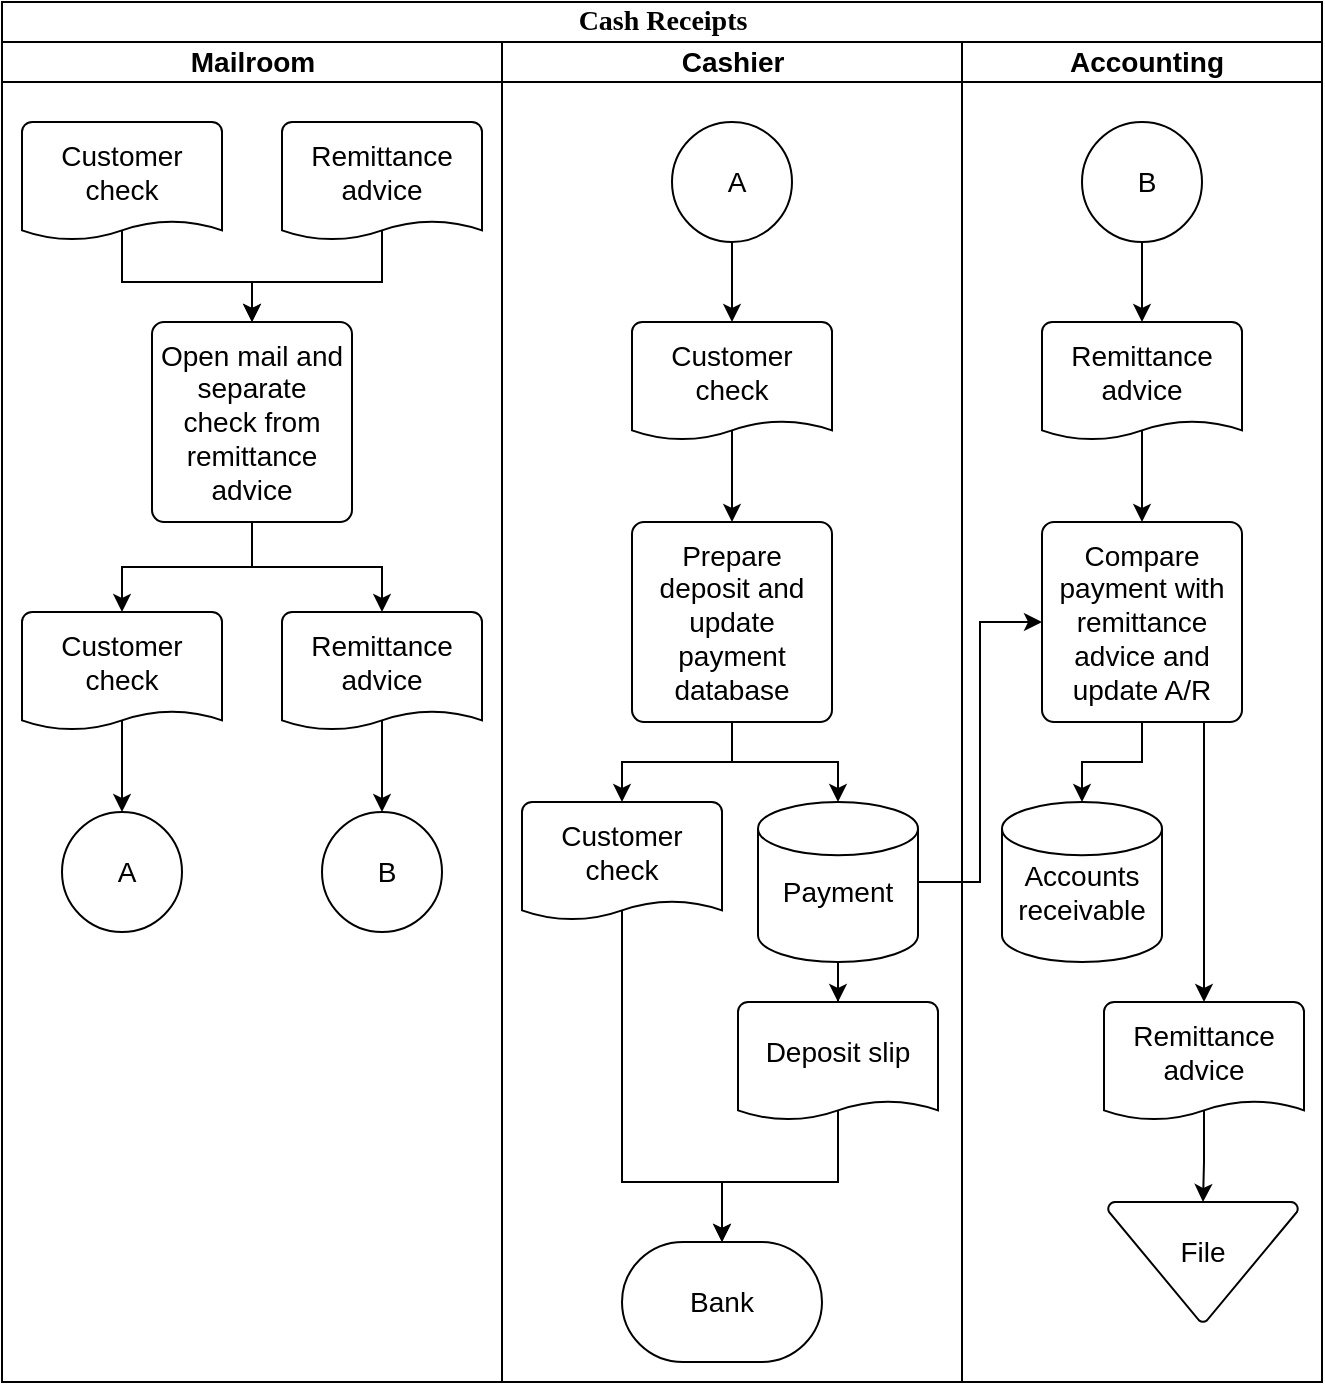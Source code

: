 <mxfile userAgent="Mozilla/5.0 (X11; CrOS x86_64 9202.64.2) AppleWebKit/537.36 (KHTML, like Gecko) Chrome/57.0.299.146 Safari/537.36" version="6.7.11" editor="www.draw.io" type="device"><diagram name="Page-1" id="25cb52ac-6871-4d08-3e32-5e75873fa4ba"><mxGraphModel dx="824" dy="418" grid="1" gridSize="10" guides="1" tooltips="1" connect="1" arrows="1" fold="1" page="1" pageScale="1" pageWidth="1100" pageHeight="850" background="#ffffff" math="0" shadow="0"><root><mxCell id="0"/><mxCell id="1" parent="0"/><mxCell id="77e6c97f196da883-1" value="Cash Receipts" style="swimlane;html=1;childLayout=stackLayout;startSize=20;rounded=0;shadow=0;labelBackgroundColor=none;strokeColor=#000000;strokeWidth=1;fillColor=none;fontFamily=Verdana;fontSize=14;fontColor=#000000;align=center;" parent="1" vertex="1"><mxGeometry x="70" y="40" width="660" height="690" as="geometry"/></mxCell><mxCell id="77e6c97f196da883-2" value="Mailroom" style="swimlane;html=1;startSize=20;fontSize=14;fillColor=none;" parent="77e6c97f196da883-1" vertex="1"><mxGeometry y="20" width="250" height="670" as="geometry"/></mxCell><mxCell id="6" style="edgeStyle=orthogonalEdgeStyle;rounded=0;html=1;entryX=0.5;entryY=0;entryPerimeter=0;jettySize=auto;orthogonalLoop=1;fontSize=14;exitX=0.5;exitY=0.9;exitPerimeter=0;" parent="77e6c97f196da883-2" source="2" target="5" edge="1"><mxGeometry relative="1" as="geometry"><Array as="points"><mxPoint x="60" y="120"/><mxPoint x="125" y="120"/></Array></mxGeometry></mxCell><mxCell id="2" value="Customer check" style="strokeWidth=1;html=1;shape=mxgraph.flowchart.document;whiteSpace=wrap;fillColor=#ffffff;fontSize=14;spacingTop=-10;" parent="77e6c97f196da883-2" vertex="1"><mxGeometry x="10" y="40" width="100" height="60" as="geometry"/></mxCell><mxCell id="7" style="edgeStyle=orthogonalEdgeStyle;rounded=0;html=1;jettySize=auto;orthogonalLoop=1;fontSize=14;exitX=0.5;exitY=0.9;exitPerimeter=0;" parent="77e6c97f196da883-2" source="3" target="5" edge="1"><mxGeometry relative="1" as="geometry"><Array as="points"><mxPoint x="190" y="120"/><mxPoint x="125" y="120"/></Array></mxGeometry></mxCell><mxCell id="3" value="Remittance advice" style="strokeWidth=1;html=1;shape=mxgraph.flowchart.document;whiteSpace=wrap;fillColor=#ffffff;fontSize=14;spacingTop=-10;" parent="77e6c97f196da883-2" vertex="1"><mxGeometry x="140" y="40" width="100" height="60" as="geometry"/></mxCell><mxCell id="10" style="edgeStyle=orthogonalEdgeStyle;rounded=0;html=1;jettySize=auto;orthogonalLoop=1;fontSize=14;" parent="77e6c97f196da883-2" source="5" target="8" edge="1"><mxGeometry relative="1" as="geometry"/></mxCell><mxCell id="11" style="edgeStyle=orthogonalEdgeStyle;rounded=0;html=1;entryX=0.5;entryY=0;entryPerimeter=0;jettySize=auto;orthogonalLoop=1;fontSize=14;" parent="77e6c97f196da883-2" source="5" target="9" edge="1"><mxGeometry relative="1" as="geometry"/></mxCell><mxCell id="5" value="Open mail and separate&lt;br&gt;check from remittance advice" style="strokeWidth=1;html=1;shape=mxgraph.flowchart.process;whiteSpace=wrap;fillColor=#ffffff;fontSize=14;" parent="77e6c97f196da883-2" vertex="1"><mxGeometry x="75" y="140" width="100" height="100" as="geometry"/></mxCell><mxCell id="15" style="edgeStyle=orthogonalEdgeStyle;rounded=0;html=1;entryX=0.5;entryY=0;entryPerimeter=0;jettySize=auto;orthogonalLoop=1;fontSize=14;exitX=0.5;exitY=0.9;exitPerimeter=0;" parent="77e6c97f196da883-2" source="8" target="12" edge="1"><mxGeometry relative="1" as="geometry"><Array as="points"/></mxGeometry></mxCell><mxCell id="8" value="Customer check" style="strokeWidth=1;html=1;shape=mxgraph.flowchart.document;whiteSpace=wrap;fillColor=#ffffff;fontSize=14;spacingTop=-10;" parent="77e6c97f196da883-2" vertex="1"><mxGeometry x="10" y="285" width="100" height="60" as="geometry"/></mxCell><mxCell id="14" style="edgeStyle=orthogonalEdgeStyle;rounded=0;html=1;jettySize=auto;orthogonalLoop=1;fontSize=14;exitX=0.5;exitY=0.9;exitPerimeter=0;" parent="77e6c97f196da883-2" source="9" target="13" edge="1"><mxGeometry relative="1" as="geometry"><Array as="points"/></mxGeometry></mxCell><mxCell id="9" value="Remittance advice" style="strokeWidth=1;html=1;shape=mxgraph.flowchart.document;whiteSpace=wrap;fillColor=#ffffff;fontSize=14;spacingTop=-10;" parent="77e6c97f196da883-2" vertex="1"><mxGeometry x="140" y="285" width="100" height="60" as="geometry"/></mxCell><mxCell id="12" value="A" style="verticalLabelPosition=bottom;verticalAlign=top;html=1;strokeWidth=1;shape=mxgraph.flowchart.on-page_reference;fillColor=#ffffff;fontSize=14;spacingTop=-45;spacingLeft=3;" parent="77e6c97f196da883-2" vertex="1"><mxGeometry x="30" y="385" width="60" height="60" as="geometry"/></mxCell><mxCell id="13" value="B" style="verticalLabelPosition=bottom;verticalAlign=top;html=1;strokeWidth=1;shape=mxgraph.flowchart.on-page_reference;fillColor=#ffffff;fontSize=14;spacingTop=-45;spacingLeft=3;" parent="77e6c97f196da883-2" vertex="1"><mxGeometry x="160" y="385" width="60" height="60" as="geometry"/></mxCell><mxCell id="77e6c97f196da883-3" value="Cashier" style="swimlane;html=1;startSize=20;fontSize=14;fillColor=none;" parent="77e6c97f196da883-1" vertex="1"><mxGeometry x="250" y="20" width="230" height="670" as="geometry"/></mxCell><mxCell id="20" style="edgeStyle=orthogonalEdgeStyle;rounded=0;html=1;entryX=0.5;entryY=0;entryPerimeter=0;jettySize=auto;orthogonalLoop=1;fontSize=14;" parent="77e6c97f196da883-3" source="16" target="18" edge="1"><mxGeometry relative="1" as="geometry"/></mxCell><mxCell id="16" value="A" style="verticalLabelPosition=bottom;verticalAlign=top;html=1;strokeWidth=1;shape=mxgraph.flowchart.on-page_reference;fillColor=#ffffff;fontSize=14;spacingTop=-45;spacingLeft=3;" parent="77e6c97f196da883-3" vertex="1"><mxGeometry x="85" y="40" width="60" height="60" as="geometry"/></mxCell><mxCell id="23" style="edgeStyle=orthogonalEdgeStyle;rounded=0;html=1;entryX=0.5;entryY=0;entryPerimeter=0;jettySize=auto;orthogonalLoop=1;fontSize=14;exitX=0.5;exitY=0.9;exitPerimeter=0;" parent="77e6c97f196da883-3" source="18" target="22" edge="1"><mxGeometry relative="1" as="geometry"><Array as="points"/></mxGeometry></mxCell><mxCell id="18" value="Customer check" style="strokeWidth=1;html=1;shape=mxgraph.flowchart.document;whiteSpace=wrap;fillColor=#ffffff;fontSize=14;spacingTop=-10;" parent="77e6c97f196da883-3" vertex="1"><mxGeometry x="65" y="140" width="100" height="60" as="geometry"/></mxCell><mxCell id="26" style="edgeStyle=orthogonalEdgeStyle;rounded=0;html=1;entryX=0.5;entryY=0;entryPerimeter=0;jettySize=auto;orthogonalLoop=1;fontSize=14;" parent="77e6c97f196da883-3" source="22" target="24" edge="1"><mxGeometry relative="1" as="geometry"/></mxCell><mxCell id="35" style="edgeStyle=orthogonalEdgeStyle;rounded=0;html=1;entryX=0.5;entryY=0;entryPerimeter=0;jettySize=auto;orthogonalLoop=1;fontSize=14;" parent="77e6c97f196da883-3" source="22" target="34" edge="1"><mxGeometry relative="1" as="geometry"/></mxCell><mxCell id="22" value="Prepare deposit and update payment database" style="strokeWidth=1;html=1;shape=mxgraph.flowchart.process;whiteSpace=wrap;fillColor=#ffffff;fontSize=14;" parent="77e6c97f196da883-3" vertex="1"><mxGeometry x="65" y="240" width="100" height="100" as="geometry"/></mxCell><mxCell id="30" style="edgeStyle=orthogonalEdgeStyle;rounded=0;html=1;jettySize=auto;orthogonalLoop=1;fontSize=14;exitX=0.5;exitY=0.9;exitPerimeter=0;entryX=0.5;entryY=0;entryPerimeter=0;" parent="77e6c97f196da883-3" source="24" target="28" edge="1"><mxGeometry relative="1" as="geometry"><Array as="points"><mxPoint x="60" y="570"/><mxPoint x="110" y="570"/></Array></mxGeometry></mxCell><mxCell id="24" value="Customer check" style="strokeWidth=1;html=1;shape=mxgraph.flowchart.document;whiteSpace=wrap;fillColor=#ffffff;fontSize=14;spacingTop=-10;" parent="77e6c97f196da883-3" vertex="1"><mxGeometry x="10" y="380" width="100" height="60" as="geometry"/></mxCell><mxCell id="37" style="edgeStyle=orthogonalEdgeStyle;rounded=0;html=1;exitX=0.5;exitY=0.9;exitPerimeter=0;entryX=0.5;entryY=0;entryPerimeter=0;jettySize=auto;orthogonalLoop=1;fontSize=14;" parent="77e6c97f196da883-3" source="25" target="28" edge="1"><mxGeometry relative="1" as="geometry"><Array as="points"><mxPoint x="168" y="570"/><mxPoint x="110" y="570"/></Array></mxGeometry></mxCell><mxCell id="25" value="Deposit slip" style="strokeWidth=1;html=1;shape=mxgraph.flowchart.document;whiteSpace=wrap;fillColor=#ffffff;fontSize=14;spacingTop=-10;" parent="77e6c97f196da883-3" vertex="1"><mxGeometry x="118" y="480" width="100" height="60" as="geometry"/></mxCell><mxCell id="28" value="Bank" style="strokeWidth=1;html=1;shape=mxgraph.flowchart.terminator;whiteSpace=wrap;fillColor=#ffffff;fontSize=14;" parent="77e6c97f196da883-3" vertex="1"><mxGeometry x="60" y="600" width="100" height="60" as="geometry"/></mxCell><mxCell id="36" style="edgeStyle=orthogonalEdgeStyle;rounded=0;html=1;jettySize=auto;orthogonalLoop=1;fontSize=14;" parent="77e6c97f196da883-3" source="34" target="25" edge="1"><mxGeometry relative="1" as="geometry"/></mxCell><mxCell id="34" value="Payment" style="strokeWidth=1;html=1;shape=mxgraph.flowchart.database;whiteSpace=wrap;fillColor=#ffffff;fontSize=14;spacingTop=10;" parent="77e6c97f196da883-3" vertex="1"><mxGeometry x="128" y="380" width="80" height="80" as="geometry"/></mxCell><mxCell id="77e6c97f196da883-4" value="Accounting" style="swimlane;html=1;startSize=20;fontSize=14;spacingLeft=3;fillColor=none;" parent="77e6c97f196da883-1" vertex="1"><mxGeometry x="480" y="20" width="180" height="670" as="geometry"/></mxCell><mxCell id="21" style="edgeStyle=orthogonalEdgeStyle;rounded=0;html=1;entryX=0.5;entryY=0;entryPerimeter=0;jettySize=auto;orthogonalLoop=1;fontSize=14;" parent="77e6c97f196da883-4" source="17" target="19" edge="1"><mxGeometry relative="1" as="geometry"/></mxCell><mxCell id="17" value="B" style="verticalLabelPosition=bottom;verticalAlign=top;html=1;strokeWidth=1;shape=mxgraph.flowchart.on-page_reference;fillColor=#ffffff;fontSize=14;spacingTop=-45;spacingLeft=3;" parent="77e6c97f196da883-4" vertex="1"><mxGeometry x="60" y="40" width="60" height="60" as="geometry"/></mxCell><mxCell id="39" style="edgeStyle=orthogonalEdgeStyle;rounded=0;html=1;exitX=0.5;exitY=0.9;exitPerimeter=0;entryX=0.5;entryY=0;entryPerimeter=0;jettySize=auto;orthogonalLoop=1;fontSize=14;" parent="77e6c97f196da883-4" source="19" target="38" edge="1"><mxGeometry relative="1" as="geometry"/></mxCell><mxCell id="19" value="Remittance advice" style="strokeWidth=1;html=1;shape=mxgraph.flowchart.document;whiteSpace=wrap;fillColor=#ffffff;fontSize=14;spacingTop=-10;" parent="77e6c97f196da883-4" vertex="1"><mxGeometry x="40" y="140" width="100" height="60" as="geometry"/></mxCell><mxCell id="41" style="edgeStyle=orthogonalEdgeStyle;rounded=0;html=1;entryX=0.5;entryY=0;entryPerimeter=0;jettySize=auto;orthogonalLoop=1;fontSize=14;" parent="77e6c97f196da883-4" source="38" target="40" edge="1"><mxGeometry relative="1" as="geometry"/></mxCell><mxCell id="45" style="edgeStyle=orthogonalEdgeStyle;rounded=0;html=1;jettySize=auto;orthogonalLoop=1;fontSize=14;" parent="77e6c97f196da883-4" source="38" target="43" edge="1"><mxGeometry relative="1" as="geometry"><Array as="points"><mxPoint x="121" y="380"/><mxPoint x="121" y="380"/></Array></mxGeometry></mxCell><mxCell id="38" value="Compare payment with remittance advice and update A/R" style="strokeWidth=1;html=1;shape=mxgraph.flowchart.process;whiteSpace=wrap;fillColor=#ffffff;fontSize=14;" parent="77e6c97f196da883-4" vertex="1"><mxGeometry x="40" y="240" width="100" height="100" as="geometry"/></mxCell><mxCell id="40" value="Accounts receivable" style="strokeWidth=1;html=1;shape=mxgraph.flowchart.database;whiteSpace=wrap;fillColor=#ffffff;fontSize=14;spacingTop=10;" parent="77e6c97f196da883-4" vertex="1"><mxGeometry x="20" y="380" width="80" height="80" as="geometry"/></mxCell><mxCell id="42" value="File" style="strokeWidth=1;html=1;shape=mxgraph.flowchart.merge_or_storage;whiteSpace=wrap;fillColor=#ffffff;fontSize=14;spacingTop=-10;" parent="77e6c97f196da883-4" vertex="1"><mxGeometry x="73" y="580" width="95" height="60" as="geometry"/></mxCell><mxCell id="44" style="edgeStyle=orthogonalEdgeStyle;rounded=0;html=1;exitX=0.5;exitY=0.9;exitPerimeter=0;entryX=0.5;entryY=0;entryPerimeter=0;jettySize=auto;orthogonalLoop=1;fontSize=14;" parent="77e6c97f196da883-4" source="43" target="42" edge="1"><mxGeometry relative="1" as="geometry"/></mxCell><mxCell id="43" value="Remittance advice" style="strokeWidth=1;html=1;shape=mxgraph.flowchart.document;whiteSpace=wrap;fillColor=#ffffff;fontSize=14;spacingTop=-10;" parent="77e6c97f196da883-4" vertex="1"><mxGeometry x="71" y="480" width="100" height="60" as="geometry"/></mxCell><mxCell id="46" style="edgeStyle=orthogonalEdgeStyle;rounded=0;html=1;entryX=0;entryY=0.5;entryPerimeter=0;jettySize=auto;orthogonalLoop=1;fontSize=14;" parent="77e6c97f196da883-1" source="34" target="38" edge="1"><mxGeometry relative="1" as="geometry"/></mxCell></root></mxGraphModel></diagram></mxfile>